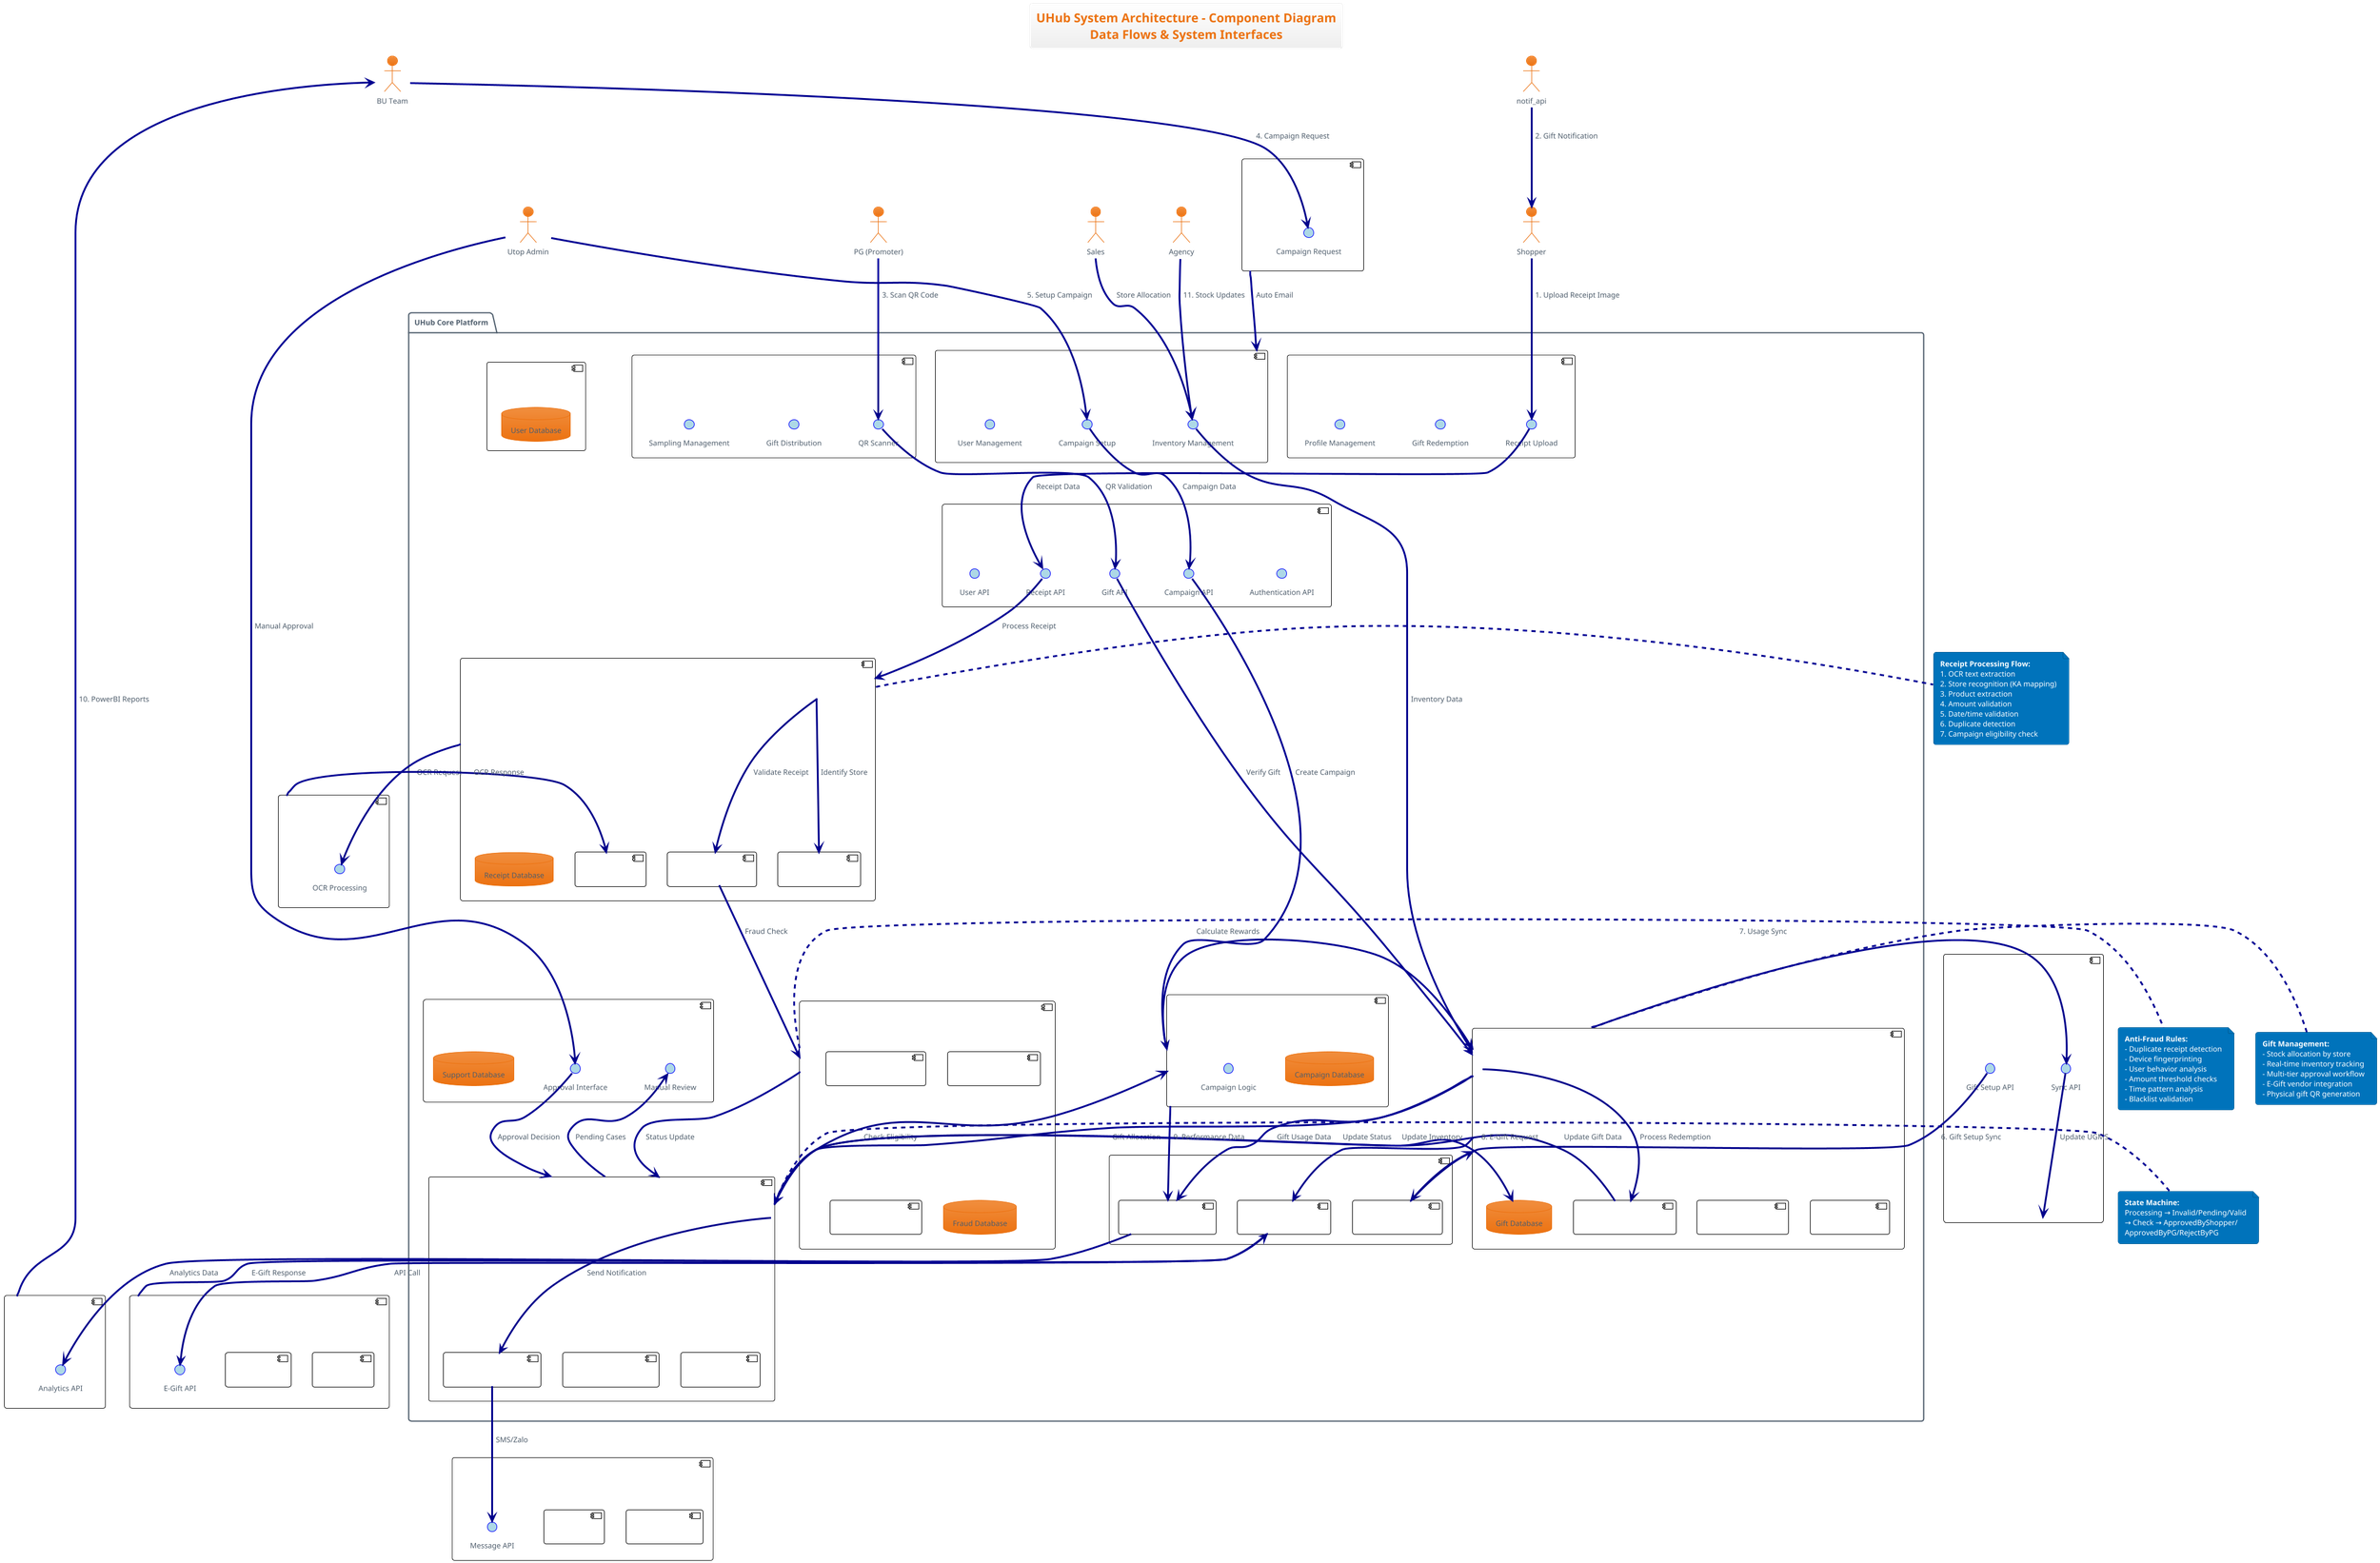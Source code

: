 @startuml UHub_System_Architecture
!theme aws-orange
title UHub System Architecture - Component Diagram\nData Flows & System Interfaces

skinparam component {
  BackgroundColor White
  BorderColor Black
  ArrowColor DarkBlue
}

skinparam interface {
  BackgroundColor LightBlue
  BorderColor Blue
}

' === EXTERNAL ACTORS ===
actor "Shopper" as shopper
actor "PG (Promoter)" as pg
actor "BU Team" as bu
actor "Utop Admin" as admin
actor "Sales" as sales
actor "Agency" as agency

' === EXTERNAL SYSTEMS ===
component "UGMS\n(Unilever Gift\nManagement)" as ugms {
  interface "Gift Setup API" as ugms_api
  interface "Sync API" as ugms_sync
}

component "Gift Vendors" as vendors {
  component "GotIt API" as gotit
  component "Urbox API" as urbox
  interface "E-Gift API" as egift_api
}

component "Azure OCR" as azure {
  interface "OCR Processing" as ocr_api
}

component "ITU Log Form" as itu_form {
  interface "Campaign Request" as itu_api
}

component "PowerBI" as powerbi {
  interface "Analytics API" as powerbi_api
}

component "Notification Services" as notif {
  component "SMS Gateway" as sms
  component "Zalo ZNS" as zalo
  interface "Message API" as msg_api
}

' === UHUB CORE SYSTEM ===
package "UHub Core Platform" {

  ' Frontend Layer
  component "Shopper WebApp" as shopper_app {
    interface "Receipt Upload" as receipt_ui
    interface "Gift Redemption" as gift_ui
    interface "Profile Management" as profile_ui
  }

  component "PG Mobile App" as pg_app {
    interface "QR Scanner" as qr_scanner
    interface "Gift Distribution" as gift_dist
    interface "Sampling Management" as sampling_ui
  }

  component "Admin Portal" as admin_portal {
    interface "Campaign Setup" as campaign_ui
    interface "Inventory Management" as inventory_ui
    interface "User Management" as user_mgmt_ui
  }

  ' API Gateway Layer
  component "UHub API Gateway" as api_gateway {
    interface "Authentication API" as auth_api
    interface "Campaign API" as campaign_api
    interface "Receipt API" as receipt_api
    interface "Gift API" as gift_api
    interface "User API" as user_api
  }

  ' Core Business Logic Layer
  component "Authentication Service" as auth_service {
    database "User Database" as user_db
  }

  component "Campaign Management" as campaign_mgmt {
    database "Campaign Database" as campaign_db
    interface "Campaign Logic" as campaign_logic
  }

  component "Receipt Processing" as receipt_processing {
    component "OCR Engine" as ocr_engine
    component "Receipt Validator" as receipt_validator
    component "KA Recognition" as ka_recognition
    database "Receipt Database" as receipt_db
  }

  component "Anti-Fraud Engine" as fraud_engine {
    component "Abnormal Detection" as abnormal_detect
    component "Duplicate Checker" as duplicate_check
    component "Blacklist Manager" as blacklist_mgmt
    database "Fraud Database" as fraud_db
  }

  component "Gift Management" as gift_mgmt {
    component "Gift Allocation" as gift_allocation
    component "Inventory Tracker" as inventory_tracker
    component "Redemption Handler" as redemption_handler
    database "Gift Database" as gift_db
  }

  component "Workflow Engine" as workflow_engine {
    component "State Machine" as state_machine
    component "Approval Workflow" as approval_workflow
    component "Notification Trigger" as notif_trigger
  }

  component "Integration Service" as integration_service {
    component "UGMS Connector" as ugms_connector
    component "Vendor Connector" as vendor_connector
    component "PowerBI Connector" as powerbi_connector
  }

  ' Hotline Support System
  component "Hotline Support" as hotline {
    interface "Manual Review" as manual_review
    interface "Approval Interface" as approval_interface
    database "Support Database" as support_db
  }
}

' === DATA FLOWS & CONNECTIONS ===

' Shopper Journey Data Flow
shopper --> receipt_ui : "1. Upload Receipt Image"
receipt_ui --> receipt_api : "Receipt Data"
receipt_api --> receipt_processing : "Process Receipt"
receipt_processing --> ocr_api : "OCR Request"
azure --> ocr_engine : "OCR Response"
receipt_processing --> ka_recognition : "Identify Store"
receipt_processing --> receipt_validator : "Validate Receipt"
receipt_validator --> fraud_engine : "Fraud Check"
fraud_engine --> workflow_engine : "Status Update"
workflow_engine --> campaign_mgmt : "Check Eligibility"
campaign_mgmt --> gift_mgmt : "Calculate Rewards"
gift_mgmt --> workflow_engine : "Gift Allocation"
workflow_engine --> notif_trigger : "Send Notification"
notif_trigger --> msg_api : "SMS/Zalo"
notif_api --> shopper : "2. Gift Notification"

' PG Journey Data Flow
pg --> qr_scanner : "3. Scan QR Code"
qr_scanner --> gift_api : "QR Validation"
gift_api --> gift_mgmt : "Verify Gift"
gift_mgmt --> redemption_handler : "Process Redemption"
redemption_handler --> workflow_engine : "Update Status"
workflow_engine --> gift_db : "Update Inventory"

' Campaign Setup Data Flow
bu --> itu_api : "4. Campaign Request"
itu_form --> admin_portal : "Auto Email"
admin --> campaign_ui : "5. Setup Campaign"
campaign_ui --> campaign_api : "Campaign Data"
campaign_api --> campaign_mgmt : "Create Campaign"

' UGMS Integration Data Flow
ugms_api --> ugms_connector : "6. Gift Setup Sync"
ugms_connector --> gift_mgmt : "Update Gift Data"
gift_mgmt --> ugms_sync : "7. Usage Sync"
ugms_sync --> ugms : "Update UGMS"

' Gift Vendor Integration
gift_mgmt --> vendor_connector : "8. E-Gift Request"
vendor_connector --> egift_api : "API Call"
vendors --> vendor_connector : "E-Gift Response"

' Analytics & Reporting
campaign_mgmt --> powerbi_connector : "9. Performance Data"
gift_mgmt --> powerbi_connector : "Gift Usage Data"
powerbi_connector --> powerbi_api : "Analytics Data"
powerbi --> bu : "10. PowerBI Reports"

' Hotline Support Flow
workflow_engine --> manual_review : "Pending Cases"
admin --> approval_interface : "Manual Approval"
approval_interface --> workflow_engine : "Approval Decision"

' Inventory Management
agency --> inventory_ui : "11. Stock Updates"
sales --> inventory_ui : "Store Allocation"
inventory_ui --> gift_mgmt : "Inventory Data"

' === DETAILED INTERFACES ===
note right of receipt_processing
  **Receipt Processing Flow:**
  1. OCR text extraction
  2. Store recognition (KA mapping)
  3. Product extraction
  4. Amount validation
  5. Date/time validation
  6. Duplicate detection
  7. Campaign eligibility check
end note

note right of fraud_engine
  **Anti-Fraud Rules:**
  - Duplicate receipt detection
  - Device fingerprinting
  - User behavior analysis
  - Amount threshold checks
  - Time pattern analysis
  - Blacklist validation
end note

note right of gift_mgmt
  **Gift Management:**
  - Stock allocation by store
  - Real-time inventory tracking
  - Multi-tier approval workflow
  - E-Gift vendor integration
  - Physical gift QR generation
end note

note left of workflow_engine
  **State Machine:**
  Processing → Invalid/Pending/Valid
  → Check → ApprovedByShopper/
  ApprovedByPG/RejectByPG
end note

@enduml